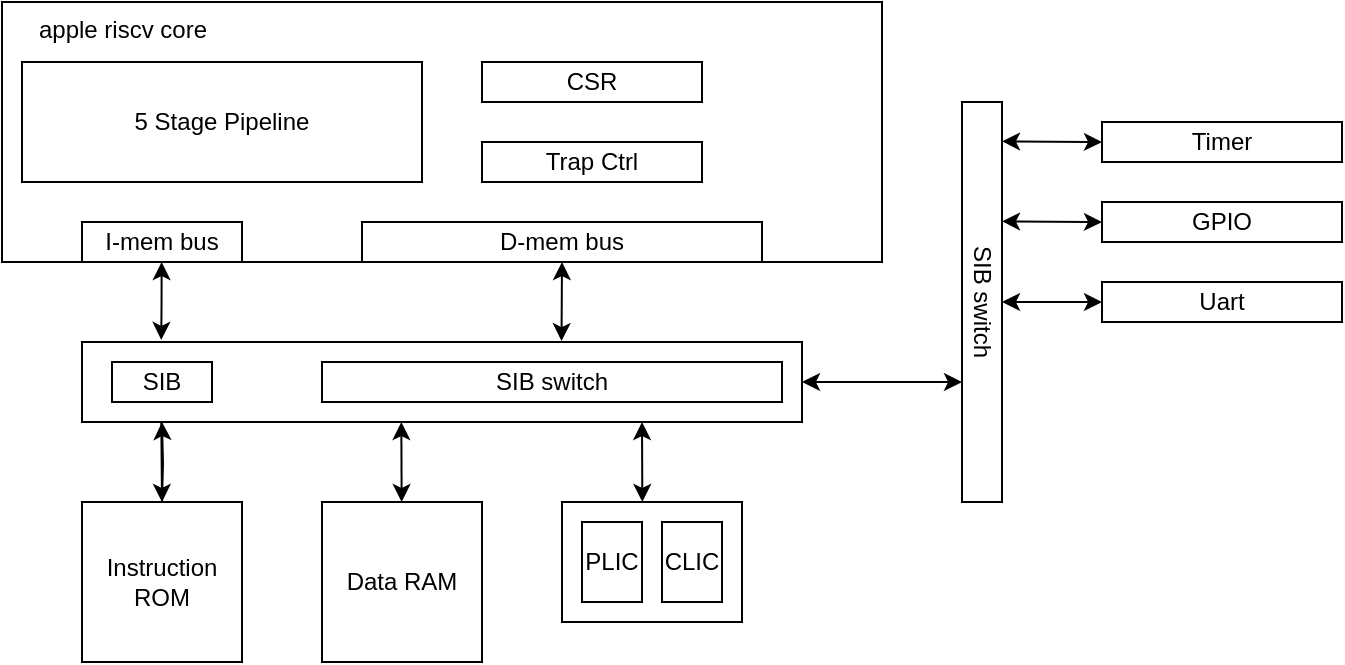 <mxfile version="14.5.1" type="device"><diagram name="Page-1" id="7e0a89b8-554c-2b80-1dc8-d5c74ca68de4"><mxGraphModel dx="761" dy="611" grid="1" gridSize="10" guides="1" tooltips="1" connect="1" arrows="1" fold="1" page="1" pageScale="1" pageWidth="1100" pageHeight="850" math="0" shadow="0"><root><mxCell id="0"/><mxCell id="1" parent="0"/><mxCell id="cmnAFIew_OexULMEXhyQ-1" value="" style="whiteSpace=wrap;html=1;" parent="1" vertex="1"><mxGeometry x="120" y="320" width="360" height="40" as="geometry"/></mxCell><mxCell id="p74LB7HIm8Mr5gj2Livz-3" value="" style="whiteSpace=wrap;html=1;" parent="1" vertex="1"><mxGeometry x="80" y="150" width="440" height="130" as="geometry"/></mxCell><mxCell id="p74LB7HIm8Mr5gj2Livz-4" value="I-mem bus" style="whiteSpace=wrap;html=1;" parent="1" vertex="1"><mxGeometry x="120" y="260" width="80" height="20" as="geometry"/></mxCell><mxCell id="p74LB7HIm8Mr5gj2Livz-5" value="D-mem bus" style="whiteSpace=wrap;html=1;" parent="1" vertex="1"><mxGeometry x="260" y="260" width="200" height="20" as="geometry"/></mxCell><mxCell id="p74LB7HIm8Mr5gj2Livz-6" value="SIB" style="whiteSpace=wrap;html=1;" parent="1" vertex="1"><mxGeometry x="135" y="330" width="50" height="20" as="geometry"/></mxCell><mxCell id="p74LB7HIm8Mr5gj2Livz-7" value="SIB switch" style="whiteSpace=wrap;html=1;" parent="1" vertex="1"><mxGeometry x="240" y="330" width="230" height="20" as="geometry"/></mxCell><mxCell id="p74LB7HIm8Mr5gj2Livz-11" value="SIB switch" style="whiteSpace=wrap;html=1;rotation=90;" parent="1" vertex="1"><mxGeometry x="470" y="290" width="200" height="20" as="geometry"/></mxCell><mxCell id="p74LB7HIm8Mr5gj2Livz-18" value="" style="endArrow=classic;startArrow=classic;html=1;fillColor=none;entryX=0.65;entryY=1;entryDx=0;entryDy=0;entryPerimeter=0;" parent="1" edge="1"><mxGeometry width="50" height="50" relative="1" as="geometry"><mxPoint x="480" y="340" as="sourcePoint"/><mxPoint x="560" y="340" as="targetPoint"/></mxGeometry></mxCell><mxCell id="p74LB7HIm8Mr5gj2Livz-19" value="GPIO" style="whiteSpace=wrap;html=1;" parent="1" vertex="1"><mxGeometry x="630" y="250" width="120" height="20" as="geometry"/></mxCell><mxCell id="p74LB7HIm8Mr5gj2Livz-20" value="Uart" style="whiteSpace=wrap;html=1;" parent="1" vertex="1"><mxGeometry x="630" y="290" width="120" height="20" as="geometry"/></mxCell><mxCell id="p74LB7HIm8Mr5gj2Livz-22" value="" style="endArrow=classic;startArrow=classic;html=1;fillColor=none;exitX=1;exitY=0.5;exitDx=0;exitDy=0;entryX=0;entryY=0.5;entryDx=0;entryDy=0;" parent="1" target="p74LB7HIm8Mr5gj2Livz-19" edge="1"><mxGeometry width="50" height="50" relative="1" as="geometry"><mxPoint x="580" y="259.66" as="sourcePoint"/><mxPoint x="630" y="260" as="targetPoint"/></mxGeometry></mxCell><mxCell id="p74LB7HIm8Mr5gj2Livz-23" value="" style="endArrow=classic;startArrow=classic;html=1;fillColor=none;entryX=-0.001;entryY=0.46;entryDx=0;entryDy=0;entryPerimeter=0;" parent="1" edge="1"><mxGeometry width="50" height="50" relative="1" as="geometry"><mxPoint x="580" y="300" as="sourcePoint"/><mxPoint x="630" y="300" as="targetPoint"/></mxGeometry></mxCell><mxCell id="GUuk9XEq9eASHMvtnNFH-1" value="" style="edgeStyle=orthogonalEdgeStyle;orthogonalLoop=1;jettySize=auto;html=1;" parent="1" edge="1"><mxGeometry relative="1" as="geometry"><mxPoint x="160" y="400" as="sourcePoint"/><mxPoint x="160" y="360" as="targetPoint"/></mxGeometry></mxCell><mxCell id="p74LB7HIm8Mr5gj2Livz-24" value="Instruction ROM" style="whiteSpace=wrap;html=1;aspect=fixed;" parent="1" vertex="1"><mxGeometry x="120" y="400" width="80" height="80" as="geometry"/></mxCell><mxCell id="p74LB7HIm8Mr5gj2Livz-30" value="" style="endArrow=classic;html=1;fillColor=none;" parent="1" edge="1"><mxGeometry width="50" height="50" relative="1" as="geometry"><mxPoint x="159.66" y="360" as="sourcePoint"/><mxPoint x="160" y="400" as="targetPoint"/></mxGeometry></mxCell><mxCell id="p74LB7HIm8Mr5gj2Livz-31" value="" style="endArrow=classic;startArrow=classic;html=1;fillColor=none;entryX=0.2;entryY=1;entryDx=0;entryDy=0;entryPerimeter=0;" parent="1" source="p74LB7HIm8Mr5gj2Livz-28" edge="1"><mxGeometry width="50" height="50" relative="1" as="geometry"><mxPoint x="279.66" y="420.0" as="sourcePoint"/><mxPoint x="279.66" y="360" as="targetPoint"/></mxGeometry></mxCell><mxCell id="p74LB7HIm8Mr5gj2Livz-28" value="Data RAM" style="whiteSpace=wrap;html=1;aspect=fixed;" parent="1" vertex="1"><mxGeometry x="240" y="400" width="80" height="80" as="geometry"/></mxCell><mxCell id="GUuk9XEq9eASHMvtnNFH-11" value="" style="endArrow=classic;startArrow=classic;html=1;exitX=0.11;exitY=-0.026;exitDx=0;exitDy=0;exitPerimeter=0;" parent="1" source="cmnAFIew_OexULMEXhyQ-1" edge="1"><mxGeometry width="50" height="50" relative="1" as="geometry"><mxPoint x="160" y="310" as="sourcePoint"/><mxPoint x="159.8" y="280" as="targetPoint"/><Array as="points"><mxPoint x="159.8" y="300"/></Array></mxGeometry></mxCell><mxCell id="GUuk9XEq9eASHMvtnNFH-12" value="" style="endArrow=classic;startArrow=classic;html=1;exitX=0.666;exitY=-0.012;exitDx=0;exitDy=0;exitPerimeter=0;entryX=0.5;entryY=1;entryDx=0;entryDy=0;" parent="1" source="cmnAFIew_OexULMEXhyQ-1" edge="1" target="p74LB7HIm8Mr5gj2Livz-5"><mxGeometry width="50" height="50" relative="1" as="geometry"><mxPoint x="279.8" y="310" as="sourcePoint"/><mxPoint x="279.8" y="280" as="targetPoint"/></mxGeometry></mxCell><mxCell id="GUuk9XEq9eASHMvtnNFH-13" value="Timer" style="whiteSpace=wrap;html=1;" parent="1" vertex="1"><mxGeometry x="630" y="210" width="120" height="20" as="geometry"/></mxCell><mxCell id="GUuk9XEq9eASHMvtnNFH-14" value="" style="endArrow=classic;startArrow=classic;html=1;fillColor=none;exitX=1;exitY=0.5;exitDx=0;exitDy=0;entryX=0;entryY=0.5;entryDx=0;entryDy=0;" parent="1" target="GUuk9XEq9eASHMvtnNFH-13" edge="1"><mxGeometry width="50" height="50" relative="1" as="geometry"><mxPoint x="580" y="219.66" as="sourcePoint"/><mxPoint x="630" y="220" as="targetPoint"/></mxGeometry></mxCell><mxCell id="GUuk9XEq9eASHMvtnNFH-19" value="5 Stage Pipeline" style="whiteSpace=wrap;html=1;" parent="1" vertex="1"><mxGeometry x="90" y="180" width="200" height="60" as="geometry"/></mxCell><mxCell id="GUuk9XEq9eASHMvtnNFH-20" value="CSR" style="whiteSpace=wrap;html=1;" parent="1" vertex="1"><mxGeometry x="320" y="180" width="110" height="20" as="geometry"/></mxCell><mxCell id="GUuk9XEq9eASHMvtnNFH-22" value="Trap Ctrl" style="whiteSpace=wrap;html=1;" parent="1" vertex="1"><mxGeometry x="320" y="220" width="110" height="20" as="geometry"/></mxCell><mxCell id="GUuk9XEq9eASHMvtnNFH-24" value="apple riscv core" style="text;html=1;align=center;verticalAlign=middle;resizable=0;points=[];autosize=1;" parent="1" vertex="1"><mxGeometry x="90" y="154" width="100" height="20" as="geometry"/></mxCell><mxCell id="ARj5nddiwQJg3dbKDm3E-6" value="" style="group" parent="1" vertex="1" connectable="0"><mxGeometry x="360" y="400" width="90" height="60" as="geometry"/></mxCell><mxCell id="ARj5nddiwQJg3dbKDm3E-4" value="" style="rounded=0;whiteSpace=wrap;html=1;" parent="ARj5nddiwQJg3dbKDm3E-6" vertex="1"><mxGeometry width="90" height="60" as="geometry"/></mxCell><mxCell id="GUuk9XEq9eASHMvtnNFH-16" value="PLIC" style="whiteSpace=wrap;html=1;" parent="ARj5nddiwQJg3dbKDm3E-6" vertex="1"><mxGeometry x="10" y="10" width="30" height="40" as="geometry"/></mxCell><mxCell id="GUuk9XEq9eASHMvtnNFH-17" value="CLIC" style="whiteSpace=wrap;html=1;" parent="ARj5nddiwQJg3dbKDm3E-6" vertex="1"><mxGeometry x="50" y="10" width="30" height="40" as="geometry"/></mxCell><mxCell id="tpiZGFPuNdb8SWyjIQA2-1" value="" style="endArrow=classic;startArrow=classic;html=1;fillColor=none;entryX=0.2;entryY=1;entryDx=0;entryDy=0;entryPerimeter=0;" edge="1" parent="1"><mxGeometry width="50" height="50" relative="1" as="geometry"><mxPoint x="400.17" y="400" as="sourcePoint"/><mxPoint x="400.0" y="360" as="targetPoint"/></mxGeometry></mxCell></root></mxGraphModel></diagram></mxfile>